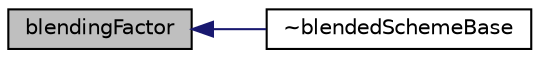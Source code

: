 digraph "blendingFactor"
{
  bgcolor="transparent";
  edge [fontname="Helvetica",fontsize="10",labelfontname="Helvetica",labelfontsize="10"];
  node [fontname="Helvetica",fontsize="10",shape=record];
  rankdir="LR";
  Node1 [label="blendingFactor",height=0.2,width=0.4,color="black", fillcolor="grey75", style="filled", fontcolor="black"];
  Node1 -> Node2 [dir="back",color="midnightblue",fontsize="10",style="solid",fontname="Helvetica"];
  Node2 [label="~blendedSchemeBase",height=0.2,width=0.4,color="black",URL="$a00134.html#a9ebeda0c3539cba8317a1a812b8d8883",tooltip="Destructor. "];
}
